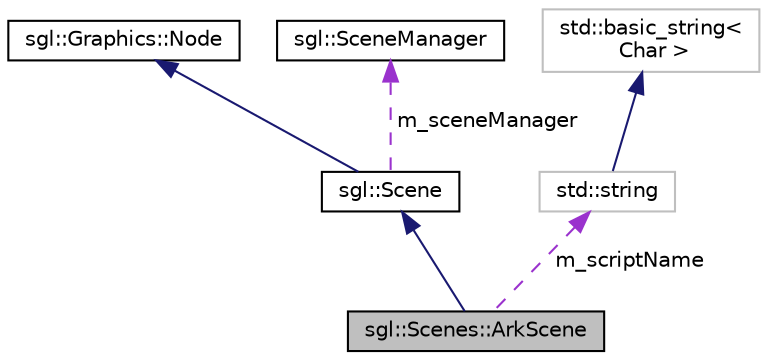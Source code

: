 digraph "sgl::Scenes::ArkScene"
{
 // INTERACTIVE_SVG=YES
 // LATEX_PDF_SIZE
  edge [fontname="Helvetica",fontsize="10",labelfontname="Helvetica",labelfontsize="10"];
  node [fontname="Helvetica",fontsize="10",shape=record];
  Node1 [label="sgl::Scenes::ArkScene",height=0.2,width=0.4,color="black", fillcolor="grey75", style="filled", fontcolor="black",tooltip="Define a scene scriptable through ArkScript."];
  Node2 -> Node1 [dir="back",color="midnightblue",fontsize="10",style="solid",fontname="Helvetica"];
  Node2 [label="sgl::Scene",height=0.2,width=0.4,color="black", fillcolor="white", style="filled",URL="$d8/dcf/classsgl_1_1Scene.html",tooltip="Base class which every user scene must derive from."];
  Node3 -> Node2 [dir="back",color="midnightblue",fontsize="10",style="solid",fontname="Helvetica"];
  Node3 [label="sgl::Graphics::Node",height=0.2,width=0.4,color="black", fillcolor="white", style="filled",URL="$dc/dee/classsgl_1_1Graphics_1_1Node.html",tooltip="Abstract base class for a scene graph node."];
  Node4 -> Node2 [dir="back",color="darkorchid3",fontsize="10",style="dashed",label=" m_sceneManager" ,fontname="Helvetica"];
  Node4 [label="sgl::SceneManager",height=0.2,width=0.4,color="black", fillcolor="white", style="filled",URL="$de/dd2/classsgl_1_1SceneManager.html",tooltip="Scene manager, in charge of creating, handling and destroying scenes."];
  Node5 -> Node1 [dir="back",color="darkorchid3",fontsize="10",style="dashed",label=" m_scriptName" ,fontname="Helvetica"];
  Node5 [label="std::string",height=0.2,width=0.4,color="grey75", fillcolor="white", style="filled",tooltip=" "];
  Node6 -> Node5 [dir="back",color="midnightblue",fontsize="10",style="solid",fontname="Helvetica"];
  Node6 [label="std::basic_string\<\l Char \>",height=0.2,width=0.4,color="grey75", fillcolor="white", style="filled",tooltip=" "];
}

